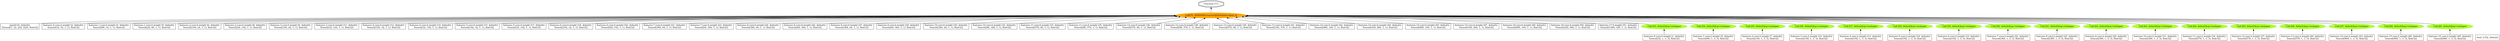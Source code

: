 digraph {
	rankdir=BT
	0 [label="input0 [0, default]:
Tensor[(1, 32, 224, 224), float32]" shape=rectangle]
	1 [label="features.0.conv.0.weight [1, default]:
Tensor[(32, 1, 3, 3), float32]" shape=rectangle]
	2 [label="features.0.conv.2.weight [2, default]:
Tensor[(16, 32, 1, 1), float32]" shape=rectangle]
	3 [label="features.1.conv.0.weight [3, default]:
Tensor[(96, 16, 1, 1), float32]" shape=rectangle]
	4 [label="features.1.conv.2.weight [4, default]:
Tensor[(96, 1, 3, 3), float32]" shape=rectangle]
	5 [label="features.1.conv.4.weight [5, default]:
Tensor[(24, 96, 1, 1), float32]" shape=rectangle]
	6 [label="features.2.conv.0.weight [6, default]:
Tensor[(144, 24, 1, 1), float32]" shape=rectangle]
	7 [label="features.2.conv.2.weight [7, default]:
Tensor[(144, 1, 3, 3), float32]" shape=rectangle]
	8 [label="features.2.conv.4.weight [8, default]:
Tensor[(24, 144, 1, 1), float32]" shape=rectangle]
	9 [label="features.3.conv.0.weight [9, default]:
Tensor[(144, 24, 1, 1), float32]" shape=rectangle]
	10 [label="features.3.conv.2.weight [10, default]:
Tensor[(144, 1, 3, 3), float32]" shape=rectangle]
	11 [label="features.3.conv.4.weight [11, default]:
Tensor[(32, 144, 1, 1), float32]" shape=rectangle]
	12 [label="features.4.conv.0.weight [12, default]:
Tensor[(192, 32, 1, 1), float32]" shape=rectangle]
	13 [label="features.4.conv.2.weight [13, default]:
Tensor[(192, 1, 3, 3), float32]" shape=rectangle]
	14 [label="features.4.conv.4.weight [14, default]:
Tensor[(32, 192, 1, 1), float32]" shape=rectangle]
	15 [label="features.5.conv.0.weight [15, default]:
Tensor[(192, 32, 1, 1), float32]" shape=rectangle]
	16 [label="features.5.conv.2.weight [16, default]:
Tensor[(192, 1, 3, 3), float32]" shape=rectangle]
	17 [label="features.5.conv.4.weight [17, default]:
Tensor[(32, 192, 1, 1), float32]" shape=rectangle]
	18 [label="features.6.conv.0.weight [18, default]:
Tensor[(192, 32, 1, 1), float32]" shape=rectangle]
	19 [label="features.6.conv.2.weight [19, default]:
Tensor[(192, 1, 3, 3), float32]" shape=rectangle]
	20 [label="features.6.conv.4.weight [20, default]:
Tensor[(64, 192, 1, 1), float32]" shape=rectangle]
	21 [label="features.7.conv.0.weight [21, default]:
Tensor[(384, 64, 1, 1), float32]" shape=rectangle]
	22 [label="features.7.conv.2.weight [22, default]:
Tensor[(384, 1, 3, 3), float32]" shape=rectangle]
	23 [label="features.7.conv.4.weight [23, default]:
Tensor[(64, 384, 1, 1), float32]" shape=rectangle]
	24 [label="features.8.conv.0.weight [24, default]:
Tensor[(384, 64, 1, 1), float32]" shape=rectangle]
	25 [label="features.8.conv.2.weight [25, default]:
Tensor[(384, 1, 3, 3), float32]" shape=rectangle]
	26 [label="features.8.conv.4.weight [26, default]:
Tensor[(64, 384, 1, 1), float32]" shape=rectangle]
	27 [label="features.9.conv.0.weight [27, default]:
Tensor[(384, 64, 1, 1), float32]" shape=rectangle]
	28 [label="features.9.conv.2.weight [28, default]:
Tensor[(384, 1, 3, 3), float32]" shape=rectangle]
	29 [label="features.9.conv.4.weight [29, default]:
Tensor[(64, 384, 1, 1), float32]" shape=rectangle]
	30 [label="features.10.conv.0.weight [30, default]:
Tensor[(384, 64, 1, 1), float32]" shape=rectangle]
	31 [label="features.10.conv.2.weight [31, default]:
Tensor[(384, 1, 3, 3), float32]" shape=rectangle]
	32 [label="features.10.conv.4.weight [32, default]:
Tensor[(96, 384, 1, 1), float32]" shape=rectangle]
	33 [label="features.11.conv.0.weight [33, default]:
Tensor[(576, 96, 1, 1), float32]" shape=rectangle]
	34 [label="features.11.conv.2.weight [34, default]:
Tensor[(576, 1, 3, 3), float32]" shape=rectangle]
	35 [label="features.11.conv.4.weight [35, default]:
Tensor[(96, 576, 1, 1), float32]" shape=rectangle]
	36 [label="features.12.conv.0.weight [36, default]:
Tensor[(576, 96, 1, 1), float32]" shape=rectangle]
	37 [label="features.12.conv.2.weight [37, default]:
Tensor[(576, 1, 3, 3), float32]" shape=rectangle]
	38 [label="features.12.conv.4.weight [38, default]:
Tensor[(96, 576, 1, 1), float32]" shape=rectangle]
	39 [label="features.13.conv.0.weight [39, default]:
Tensor[(576, 96, 1, 1), float32]" shape=rectangle]
	40 [label="features.13.conv.2.weight [40, default]:
Tensor[(576, 1, 3, 3), float32]" shape=rectangle]
	41 [label="features.13.conv.4.weight [41, default]:
Tensor[(160, 576, 1, 1), float32]" shape=rectangle]
	42 [label="features.14.conv.0.weight [42, default]:
Tensor[(960, 160, 1, 1), float32]" shape=rectangle]
	43 [label="features.14.conv.2.weight [43, default]:
Tensor[(960, 1, 3, 3), float32]" shape=rectangle]
	44 [label="features.14.conv.4.weight [44, default]:
Tensor[(160, 960, 1, 1), float32]" shape=rectangle]
	45 [label="features.15.conv.0.weight [45, default]:
Tensor[(960, 160, 1, 1), float32]" shape=rectangle]
	46 [label="features.15.conv.2.weight [46, default]:
Tensor[(960, 1, 3, 3), float32]" shape=rectangle]
	47 [label="features.15.conv.4.weight [47, default]:
Tensor[(160, 960, 1, 1), float32]" shape=rectangle]
	48 [label="features.16.conv.0.weight [48, default]:
Tensor[(960, 160, 1, 1), float32]" shape=rectangle]
	49 [label="features.16.conv.2.weight [49, default]:
Tensor[(960, 1, 3, 3), float32]" shape=rectangle]
	50 [label="features.16.conv.4.weight [50, default]:
Tensor[(320, 960, 1, 1), float32]" shape=rectangle]
	51 [label="features.17.0.weight [51, default]:
Tensor[(1280, 320, 1, 1), float32]" shape=rectangle]
	52 [label="dnnl_0 [52, default]" shape=rectangle]
	53 [label="Call [53, default](op=reshape)" color=greenyellow shape=ellipse style=filled]
	1 -> 53
	54 [label="Call [54, default](op=reshape)" color=greenyellow shape=ellipse style=filled]
	4 -> 54
	55 [label="Call [55, default](op=reshape)" color=greenyellow shape=ellipse style=filled]
	7 -> 55
	56 [label="Call [56, default](op=reshape)" color=greenyellow shape=ellipse style=filled]
	10 -> 56
	57 [label="Call [57, default](op=reshape)" color=greenyellow shape=ellipse style=filled]
	13 -> 57
	58 [label="Call [58, default](op=reshape)" color=greenyellow shape=ellipse style=filled]
	16 -> 58
	59 [label="Call [59, default](op=reshape)" color=greenyellow shape=ellipse style=filled]
	19 -> 59
	60 [label="Call [60, default](op=reshape)" color=greenyellow shape=ellipse style=filled]
	22 -> 60
	61 [label="Call [61, default](op=reshape)" color=greenyellow shape=ellipse style=filled]
	25 -> 61
	62 [label="Call [62, default](op=reshape)" color=greenyellow shape=ellipse style=filled]
	28 -> 62
	63 [label="Call [63, default](op=reshape)" color=greenyellow shape=ellipse style=filled]
	31 -> 63
	64 [label="Call [64, default](op=reshape)" color=greenyellow shape=ellipse style=filled]
	34 -> 64
	65 [label="Call [65, default](op=reshape)" color=greenyellow shape=ellipse style=filled]
	37 -> 65
	66 [label="Call [66, default](op=reshape)" color=greenyellow shape=ellipse style=filled]
	40 -> 66
	67 [label="Call [67, default](op=reshape)" color=greenyellow shape=ellipse style=filled]
	43 -> 67
	68 [label="Call [68, default](op=reshape)" color=greenyellow shape=ellipse style=filled]
	46 -> 68
	69 [label="Call [69, default](op=reshape)" color=greenyellow shape=ellipse style=filled]
	49 -> 69
	70 [label="Call[70, 20000000-tensorrt](GlobalVar=dnnl_0)" color=orange shape=ellipse style=filled]
	0 -> 70
	53 -> 70
	2 -> 70
	3 -> 70
	54 -> 70
	5 -> 70
	6 -> 70
	55 -> 70
	8 -> 70
	9 -> 70
	56 -> 70
	11 -> 70
	12 -> 70
	57 -> 70
	14 -> 70
	15 -> 70
	58 -> 70
	17 -> 70
	18 -> 70
	59 -> 70
	20 -> 70
	21 -> 70
	60 -> 70
	23 -> 70
	24 -> 70
	61 -> 70
	26 -> 70
	27 -> 70
	62 -> 70
	29 -> 70
	30 -> 70
	63 -> 70
	32 -> 70
	33 -> 70
	64 -> 70
	35 -> 70
	36 -> 70
	65 -> 70
	38 -> 70
	39 -> 70
	66 -> 70
	41 -> 70
	42 -> 70
	67 -> 70
	44 -> 70
	45 -> 70
	68 -> 70
	47 -> 70
	48 -> 70
	69 -> 70
	50 -> 70
	51 -> 70
	71 [label="Function (71)" shape=doubleoctagon]
	70 -> 71
}

